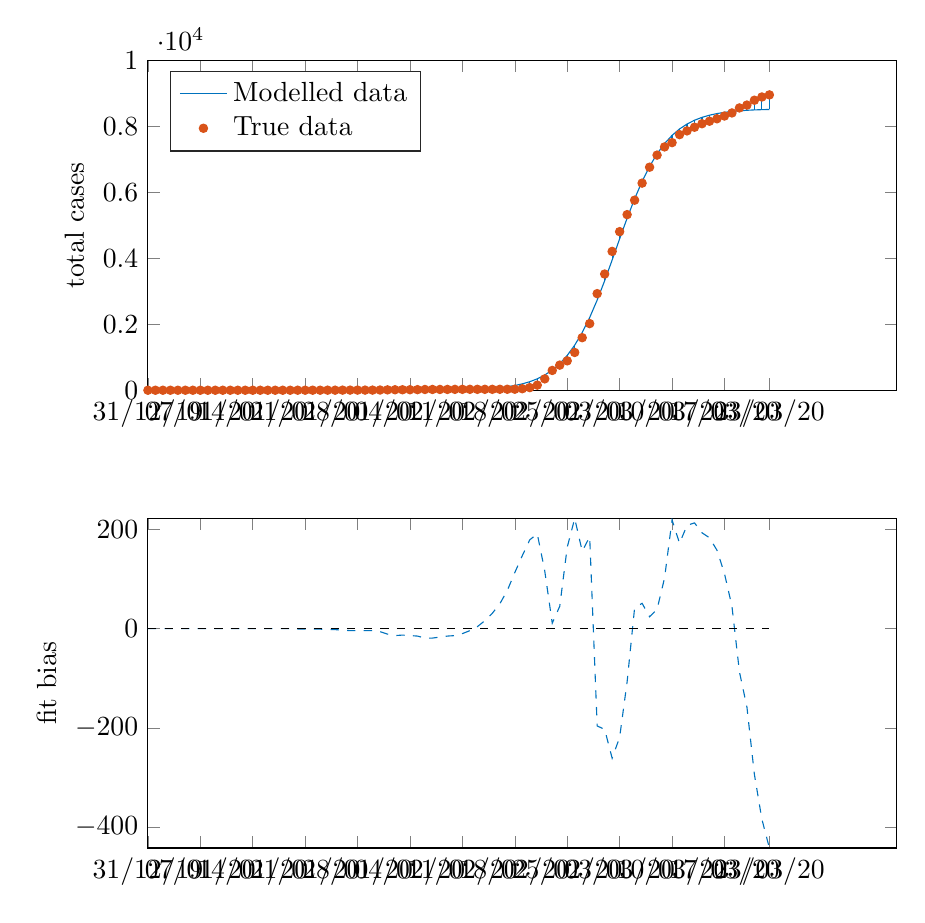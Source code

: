 % This file was created by matlab2tikz.
% Minimal pgfplots version: 1.3
%
\definecolor{mycolor1}{rgb}{0.0,0.447,0.741}%
\definecolor{mycolor2}{rgb}{0.85,0.325,0.098}%
%
\begin{tikzpicture}

\begin{axis}[%
width=9.509cm,
height=4.186cm,
at={(0cm,0cm)},
scale only axis,
xmin=0,
xmax=100,
xtick={0,7,14,21,28,35,42,49,56,63,70,77,83},
xticklabels={{31/12/19},{07/01/20},{14/01/20},{21/01/20},{28/01/20},{04/02/20},{11/02/20},{18/02/20},{25/02/20},{03/03/20},{10/03/20},{17/03/20},{23/03/20}},
ymin=-442,
ymax=222,
ylabel={fit bias},
legend style={legend cell align=left,align=left,draw=white!15!black}
]
\addplot [color=mycolor1,dashed,forget plot]
  table[row sep=crcr]{%
0	0\\
1	0\\
2	0\\
3	0\\
4	0\\
5	0\\
6	0\\
7	0\\
8	0\\
9	0\\
10	0\\
11	0\\
12	0\\
13	0\\
14	0\\
15	0\\
16	0\\
17	0\\
18	0\\
19	0\\
20	-1\\
21	-1\\
22	-1\\
23	-1\\
24	-2\\
25	-2\\
26	-3\\
27	-4\\
28	-4\\
29	-4\\
30	-4\\
31	-6\\
32	-11\\
33	-14\\
34	-13\\
35	-14\\
36	-15\\
37	-19\\
38	-19\\
39	-17\\
40	-15\\
41	-14\\
42	-10\\
43	-4\\
44	4\\
45	16\\
46	31\\
47	50\\
48	77\\
49	113\\
50	147\\
51	179\\
52	191\\
53	116\\
54	11\\
55	45\\
56	164\\
57	222\\
58	156\\
59	185\\
60	-196\\
61	-203\\
62	-261\\
63	-219\\
64	-107\\
65	42\\
66	51\\
67	24\\
68	39\\
69	102\\
70	219\\
71	172\\
72	208\\
73	213\\
74	193\\
75	183\\
76	158\\
77	111\\
78	45\\
79	-87\\
80	-158\\
81	-294\\
82	-384\\
83	-442\\
};
\addplot [color=black,dashed,forget plot]
  table[row sep=crcr]{%
0	0\\
83	0\\
};
\end{axis}

\begin{axis}[%
width=9.509cm,
height=4.186cm,
at={(0cm,5.814cm)},
scale only axis,
xmin=0,
xmax=100,
xtick={0,7,14,21,28,35,42,49,56,63,70,77,83},
xticklabels={{31/12/19},{07/01/20},{14/01/20},{21/01/20},{28/01/20},{04/02/20},{11/02/20},{18/02/20},{25/02/20},{03/03/20},{10/03/20},{17/03/20},{23/03/20}},
ymin=0,
ymax=10000,
ylabel={total cases},
legend style={at={(0.03,0.97)},anchor=north west,legend cell align=left,align=left,draw=white!15!black}
]
\addplot [color=mycolor1,solid]
  table[row sep=crcr]{%
0	0\\
1	0\\
2	0\\
3	0\\
4	0\\
5	0\\
6	0\\
7	0\\
8	0\\
9	0\\
10	0\\
11	0\\
12	0\\
13	0\\
14	0\\
15	0\\
16	0\\
17	0\\
18	0\\
19	0\\
20	0\\
21	0\\
22	0\\
23	0\\
24	0\\
25	0\\
26	0\\
27	0\\
28	0\\
29	0\\
30	0\\
31	1\\
32	1\\
33	1\\
34	2\\
35	2\\
36	3\\
37	4\\
38	5\\
39	7\\
40	10\\
41	13\\
42	18\\
43	24\\
44	32\\
45	44\\
46	59\\
47	79\\
48	107\\
49	144\\
50	193\\
51	259\\
52	346\\
53	461\\
54	612\\
55	807\\
56	1056\\
57	1368\\
58	1751\\
59	2207\\
60	2735\\
61	3323\\
62	3951\\
63	4593\\
64	5221\\
65	5808\\
66	6335\\
67	6791\\
68	7173\\
69	7484\\
70	7732\\
71	7927\\
72	8077\\
73	8192\\
74	8279\\
75	8345\\
76	8394\\
77	8431\\
78	8458\\
79	8478\\
80	8494\\
81	8505\\
82	8513\\
83	8519\\
};
\addlegendentry{Modelled data};

\addplot[only marks,mark=*,mark options={},mark size=1.5pt,color=mycolor2] plot table[row sep=crcr,]{%
0	0\\
1	0\\
2	0\\
3	0\\
4	0\\
5	0\\
6	0\\
7	0\\
8	0\\
9	0\\
10	0\\
11	0\\
12	0\\
13	0\\
14	0\\
15	0\\
16	0\\
17	0\\
18	0\\
19	0\\
20	1\\
21	1\\
22	1\\
23	1\\
24	2\\
25	2\\
26	3\\
27	4\\
28	4\\
29	4\\
30	4\\
31	7\\
32	12\\
33	15\\
34	15\\
35	16\\
36	18\\
37	23\\
38	24\\
39	24\\
40	25\\
41	27\\
42	28\\
43	28\\
44	28\\
45	28\\
46	28\\
47	29\\
48	30\\
49	31\\
50	46\\
51	80\\
52	155\\
53	345\\
54	601\\
55	762\\
56	892\\
57	1146\\
58	1595\\
59	2022\\
60	2931\\
61	3526\\
62	4212\\
63	4812\\
64	5328\\
65	5766\\
66	6284\\
67	6767\\
68	7134\\
69	7382\\
70	7513\\
71	7755\\
72	7869\\
73	7979\\
74	8086\\
75	8162\\
76	8236\\
77	8320\\
78	8413\\
79	8565\\
80	8652\\
81	8799\\
82	8897\\
83	8961\\
};
\addlegendentry{True data};

\addplot [color=mycolor1,solid,forget plot]
  table[row sep=crcr]{%
0	0\\
0	0\\
};
\addplot [color=mycolor1,solid,forget plot]
  table[row sep=crcr]{%
1	0\\
1	0\\
};
\addplot [color=mycolor1,solid,forget plot]
  table[row sep=crcr]{%
2	0\\
2	0\\
};
\addplot [color=mycolor1,solid,forget plot]
  table[row sep=crcr]{%
3	0\\
3	0\\
};
\addplot [color=mycolor1,solid,forget plot]
  table[row sep=crcr]{%
4	0\\
4	0\\
};
\addplot [color=mycolor1,solid,forget plot]
  table[row sep=crcr]{%
5	0\\
5	0\\
};
\addplot [color=mycolor1,solid,forget plot]
  table[row sep=crcr]{%
6	0\\
6	0\\
};
\addplot [color=mycolor1,solid,forget plot]
  table[row sep=crcr]{%
7	0\\
7	0\\
};
\addplot [color=mycolor1,solid,forget plot]
  table[row sep=crcr]{%
8	0\\
8	0\\
};
\addplot [color=mycolor1,solid,forget plot]
  table[row sep=crcr]{%
9	0\\
9	0\\
};
\addplot [color=mycolor1,solid,forget plot]
  table[row sep=crcr]{%
10	0\\
10	0\\
};
\addplot [color=mycolor1,solid,forget plot]
  table[row sep=crcr]{%
11	0\\
11	0\\
};
\addplot [color=mycolor1,solid,forget plot]
  table[row sep=crcr]{%
12	0\\
12	0\\
};
\addplot [color=mycolor1,solid,forget plot]
  table[row sep=crcr]{%
13	0\\
13	0\\
};
\addplot [color=mycolor1,solid,forget plot]
  table[row sep=crcr]{%
14	0\\
14	0\\
};
\addplot [color=mycolor1,solid,forget plot]
  table[row sep=crcr]{%
15	0\\
15	0\\
};
\addplot [color=mycolor1,solid,forget plot]
  table[row sep=crcr]{%
16	0\\
16	0\\
};
\addplot [color=mycolor1,solid,forget plot]
  table[row sep=crcr]{%
17	0\\
17	0\\
};
\addplot [color=mycolor1,solid,forget plot]
  table[row sep=crcr]{%
18	0\\
18	0\\
};
\addplot [color=mycolor1,solid,forget plot]
  table[row sep=crcr]{%
19	0\\
19	0\\
};
\addplot [color=mycolor1,solid,forget plot]
  table[row sep=crcr]{%
20	1\\
20	0\\
};
\addplot [color=mycolor1,solid,forget plot]
  table[row sep=crcr]{%
21	1\\
21	0\\
};
\addplot [color=mycolor1,solid,forget plot]
  table[row sep=crcr]{%
22	1\\
22	0\\
};
\addplot [color=mycolor1,solid,forget plot]
  table[row sep=crcr]{%
23	1\\
23	0\\
};
\addplot [color=mycolor1,solid,forget plot]
  table[row sep=crcr]{%
24	2\\
24	0\\
};
\addplot [color=mycolor1,solid,forget plot]
  table[row sep=crcr]{%
25	2\\
25	0\\
};
\addplot [color=mycolor1,solid,forget plot]
  table[row sep=crcr]{%
26	3\\
26	0\\
};
\addplot [color=mycolor1,solid,forget plot]
  table[row sep=crcr]{%
27	4\\
27	0\\
};
\addplot [color=mycolor1,solid,forget plot]
  table[row sep=crcr]{%
28	4\\
28	0\\
};
\addplot [color=mycolor1,solid,forget plot]
  table[row sep=crcr]{%
29	4\\
29	0\\
};
\addplot [color=mycolor1,solid,forget plot]
  table[row sep=crcr]{%
30	4\\
30	0\\
};
\addplot [color=mycolor1,solid,forget plot]
  table[row sep=crcr]{%
31	7\\
31	1\\
};
\addplot [color=mycolor1,solid,forget plot]
  table[row sep=crcr]{%
32	12\\
32	1\\
};
\addplot [color=mycolor1,solid,forget plot]
  table[row sep=crcr]{%
33	15\\
33	1\\
};
\addplot [color=mycolor1,solid,forget plot]
  table[row sep=crcr]{%
34	15\\
34	2\\
};
\addplot [color=mycolor1,solid,forget plot]
  table[row sep=crcr]{%
35	16\\
35	2\\
};
\addplot [color=mycolor1,solid,forget plot]
  table[row sep=crcr]{%
36	18\\
36	3\\
};
\addplot [color=mycolor1,solid,forget plot]
  table[row sep=crcr]{%
37	23\\
37	4\\
};
\addplot [color=mycolor1,solid,forget plot]
  table[row sep=crcr]{%
38	24\\
38	5\\
};
\addplot [color=mycolor1,solid,forget plot]
  table[row sep=crcr]{%
39	24\\
39	7\\
};
\addplot [color=mycolor1,solid,forget plot]
  table[row sep=crcr]{%
40	25\\
40	10\\
};
\addplot [color=mycolor1,solid,forget plot]
  table[row sep=crcr]{%
41	27\\
41	13\\
};
\addplot [color=mycolor1,solid,forget plot]
  table[row sep=crcr]{%
42	28\\
42	18\\
};
\addplot [color=mycolor1,solid,forget plot]
  table[row sep=crcr]{%
43	28\\
43	24\\
};
\addplot [color=mycolor1,solid,forget plot]
  table[row sep=crcr]{%
44	28\\
44	32\\
};
\addplot [color=mycolor1,solid,forget plot]
  table[row sep=crcr]{%
45	28\\
45	44\\
};
\addplot [color=mycolor1,solid,forget plot]
  table[row sep=crcr]{%
46	28\\
46	59\\
};
\addplot [color=mycolor1,solid,forget plot]
  table[row sep=crcr]{%
47	29\\
47	79\\
};
\addplot [color=mycolor1,solid,forget plot]
  table[row sep=crcr]{%
48	30\\
48	107\\
};
\addplot [color=mycolor1,solid,forget plot]
  table[row sep=crcr]{%
49	31\\
49	144\\
};
\addplot [color=mycolor1,solid,forget plot]
  table[row sep=crcr]{%
50	46\\
50	193\\
};
\addplot [color=mycolor1,solid,forget plot]
  table[row sep=crcr]{%
51	80\\
51	259\\
};
\addplot [color=mycolor1,solid,forget plot]
  table[row sep=crcr]{%
52	155\\
52	346\\
};
\addplot [color=mycolor1,solid,forget plot]
  table[row sep=crcr]{%
53	345\\
53	461\\
};
\addplot [color=mycolor1,solid,forget plot]
  table[row sep=crcr]{%
54	601\\
54	612\\
};
\addplot [color=mycolor1,solid,forget plot]
  table[row sep=crcr]{%
55	762\\
55	807\\
};
\addplot [color=mycolor1,solid,forget plot]
  table[row sep=crcr]{%
56	892\\
56	1056\\
};
\addplot [color=mycolor1,solid,forget plot]
  table[row sep=crcr]{%
57	1146\\
57	1368\\
};
\addplot [color=mycolor1,solid,forget plot]
  table[row sep=crcr]{%
58	1595\\
58	1751\\
};
\addplot [color=mycolor1,solid,forget plot]
  table[row sep=crcr]{%
59	2022\\
59	2207\\
};
\addplot [color=mycolor1,solid,forget plot]
  table[row sep=crcr]{%
60	2931\\
60	2735\\
};
\addplot [color=mycolor1,solid,forget plot]
  table[row sep=crcr]{%
61	3526\\
61	3323\\
};
\addplot [color=mycolor1,solid,forget plot]
  table[row sep=crcr]{%
62	4212\\
62	3951\\
};
\addplot [color=mycolor1,solid,forget plot]
  table[row sep=crcr]{%
63	4812\\
63	4593\\
};
\addplot [color=mycolor1,solid,forget plot]
  table[row sep=crcr]{%
64	5328\\
64	5221\\
};
\addplot [color=mycolor1,solid,forget plot]
  table[row sep=crcr]{%
65	5766\\
65	5808\\
};
\addplot [color=mycolor1,solid,forget plot]
  table[row sep=crcr]{%
66	6284\\
66	6335\\
};
\addplot [color=mycolor1,solid,forget plot]
  table[row sep=crcr]{%
67	6767\\
67	6791\\
};
\addplot [color=mycolor1,solid,forget plot]
  table[row sep=crcr]{%
68	7134\\
68	7173\\
};
\addplot [color=mycolor1,solid,forget plot]
  table[row sep=crcr]{%
69	7382\\
69	7484\\
};
\addplot [color=mycolor1,solid,forget plot]
  table[row sep=crcr]{%
70	7513\\
70	7732\\
};
\addplot [color=mycolor1,solid,forget plot]
  table[row sep=crcr]{%
71	7755\\
71	7927\\
};
\addplot [color=mycolor1,solid,forget plot]
  table[row sep=crcr]{%
72	7869\\
72	8077\\
};
\addplot [color=mycolor1,solid,forget plot]
  table[row sep=crcr]{%
73	7979\\
73	8192\\
};
\addplot [color=mycolor1,solid,forget plot]
  table[row sep=crcr]{%
74	8086\\
74	8279\\
};
\addplot [color=mycolor1,solid,forget plot]
  table[row sep=crcr]{%
75	8162\\
75	8345\\
};
\addplot [color=mycolor1,solid,forget plot]
  table[row sep=crcr]{%
76	8236\\
76	8394\\
};
\addplot [color=mycolor1,solid,forget plot]
  table[row sep=crcr]{%
77	8320\\
77	8431\\
};
\addplot [color=mycolor1,solid,forget plot]
  table[row sep=crcr]{%
78	8413\\
78	8458\\
};
\addplot [color=mycolor1,solid,forget plot]
  table[row sep=crcr]{%
79	8565\\
79	8478\\
};
\addplot [color=mycolor1,solid,forget plot]
  table[row sep=crcr]{%
80	8652\\
80	8494\\
};
\addplot [color=mycolor1,solid,forget plot]
  table[row sep=crcr]{%
81	8799\\
81	8505\\
};
\addplot [color=mycolor1,solid,forget plot]
  table[row sep=crcr]{%
82	8897\\
82	8513\\
};
\addplot [color=mycolor1,solid,forget plot]
  table[row sep=crcr]{%
83	8961\\
83	8519\\
};
\end{axis}
\end{tikzpicture}%
